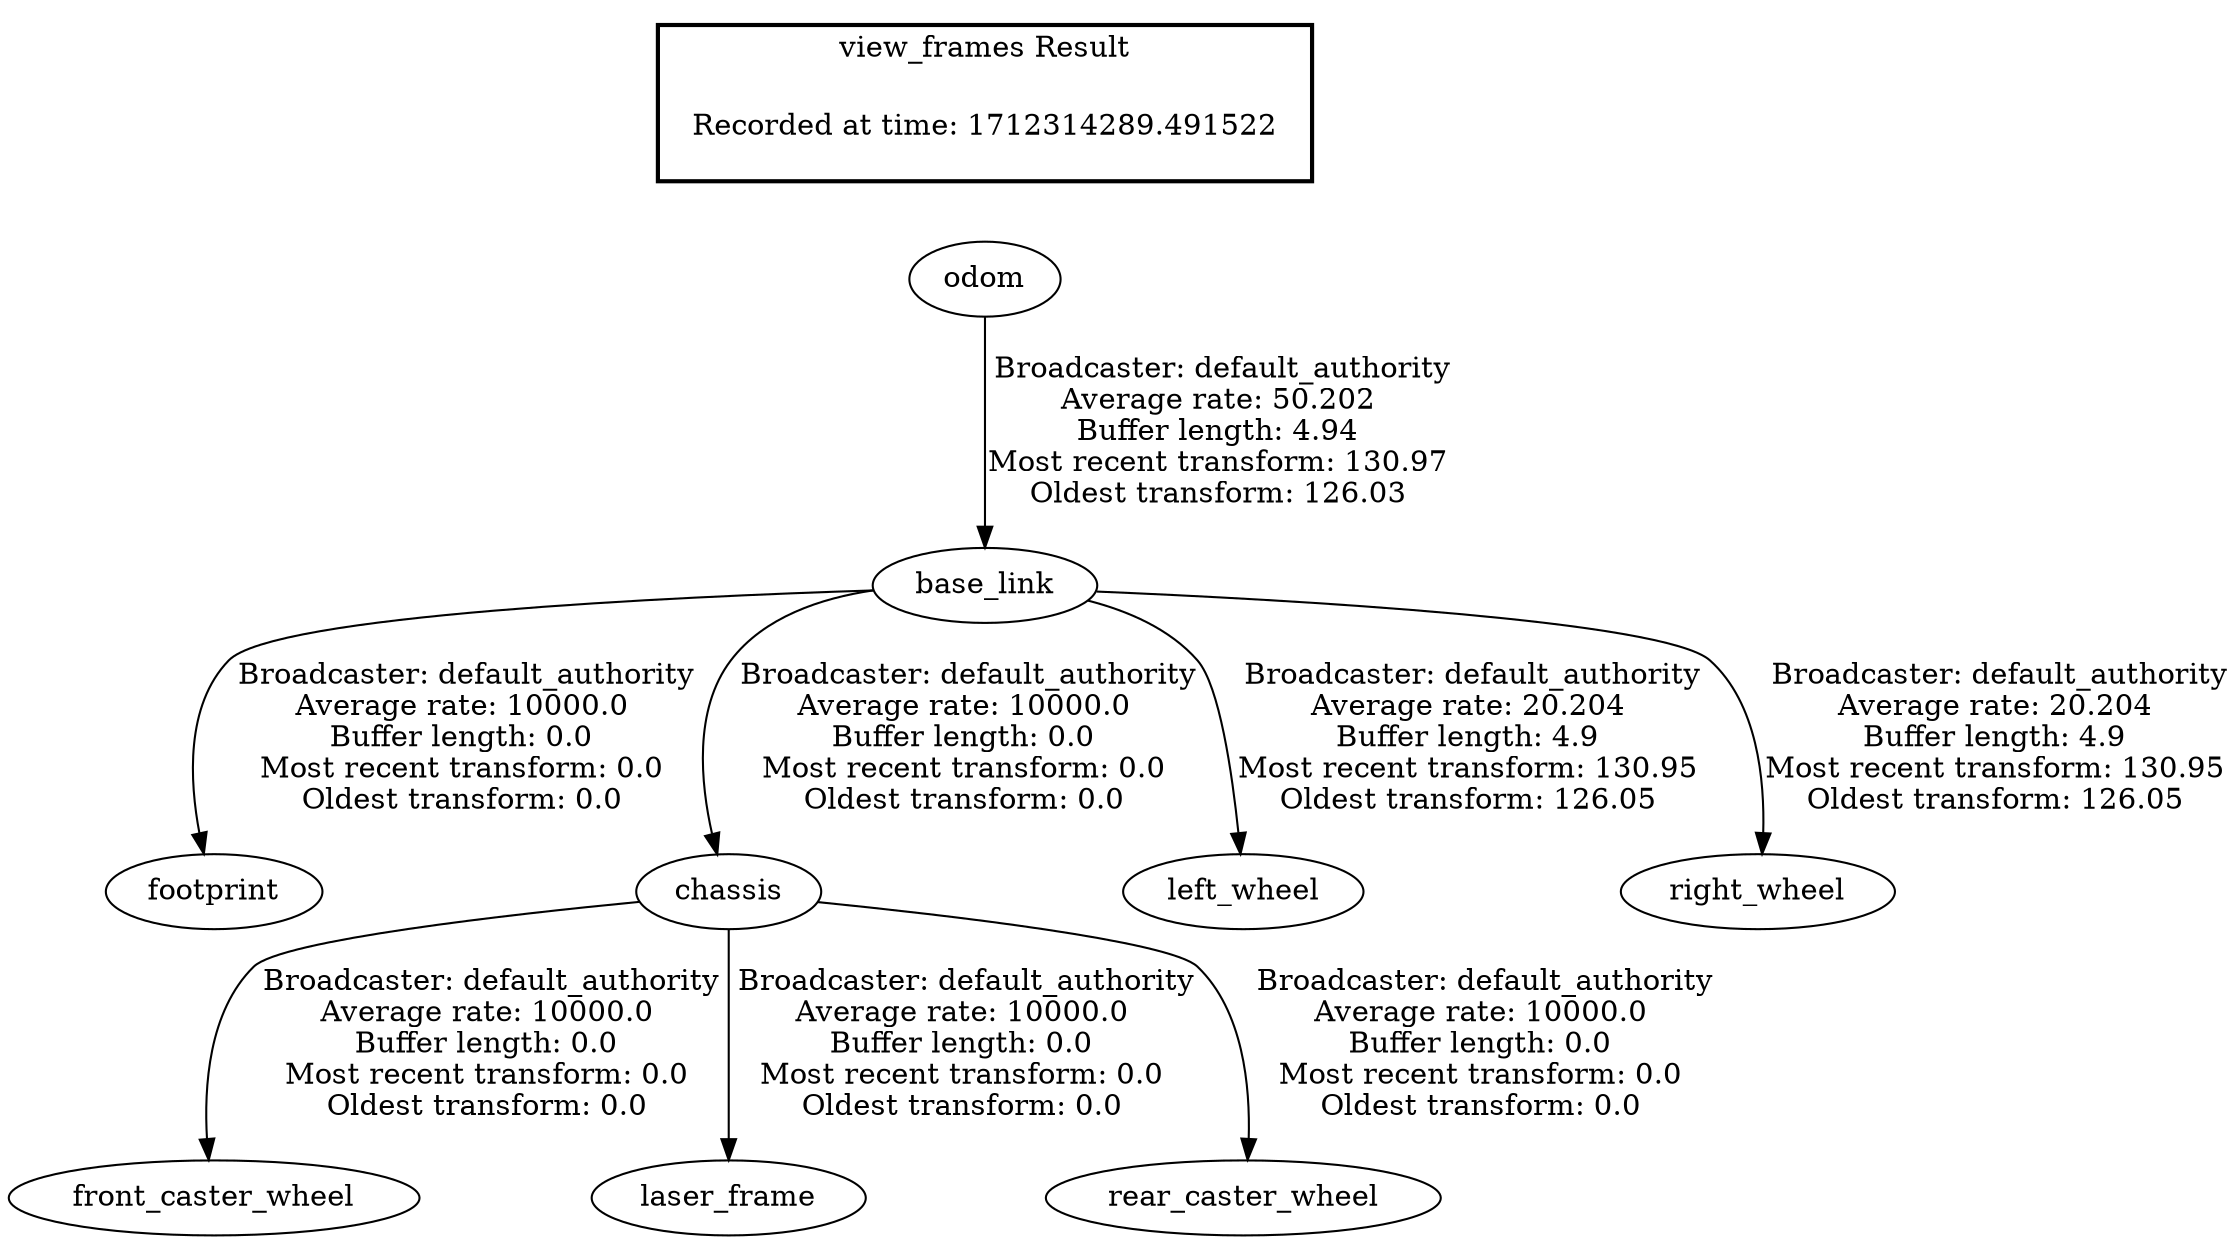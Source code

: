 digraph G {
"odom" -> "base_link"[label=" Broadcaster: default_authority\nAverage rate: 50.202\nBuffer length: 4.94\nMost recent transform: 130.97\nOldest transform: 126.03\n"];
"base_link" -> "footprint"[label=" Broadcaster: default_authority\nAverage rate: 10000.0\nBuffer length: 0.0\nMost recent transform: 0.0\nOldest transform: 0.0\n"];
"base_link" -> "chassis"[label=" Broadcaster: default_authority\nAverage rate: 10000.0\nBuffer length: 0.0\nMost recent transform: 0.0\nOldest transform: 0.0\n"];
"chassis" -> "front_caster_wheel"[label=" Broadcaster: default_authority\nAverage rate: 10000.0\nBuffer length: 0.0\nMost recent transform: 0.0\nOldest transform: 0.0\n"];
"chassis" -> "laser_frame"[label=" Broadcaster: default_authority\nAverage rate: 10000.0\nBuffer length: 0.0\nMost recent transform: 0.0\nOldest transform: 0.0\n"];
"chassis" -> "rear_caster_wheel"[label=" Broadcaster: default_authority\nAverage rate: 10000.0\nBuffer length: 0.0\nMost recent transform: 0.0\nOldest transform: 0.0\n"];
"base_link" -> "left_wheel"[label=" Broadcaster: default_authority\nAverage rate: 20.204\nBuffer length: 4.9\nMost recent transform: 130.95\nOldest transform: 126.05\n"];
"base_link" -> "right_wheel"[label=" Broadcaster: default_authority\nAverage rate: 20.204\nBuffer length: 4.9\nMost recent transform: 130.95\nOldest transform: 126.05\n"];
edge [style=invis];
 subgraph cluster_legend { style=bold; color=black; label ="view_frames Result";
"Recorded at time: 1712314289.491522"[ shape=plaintext ] ;
}->"odom";
}